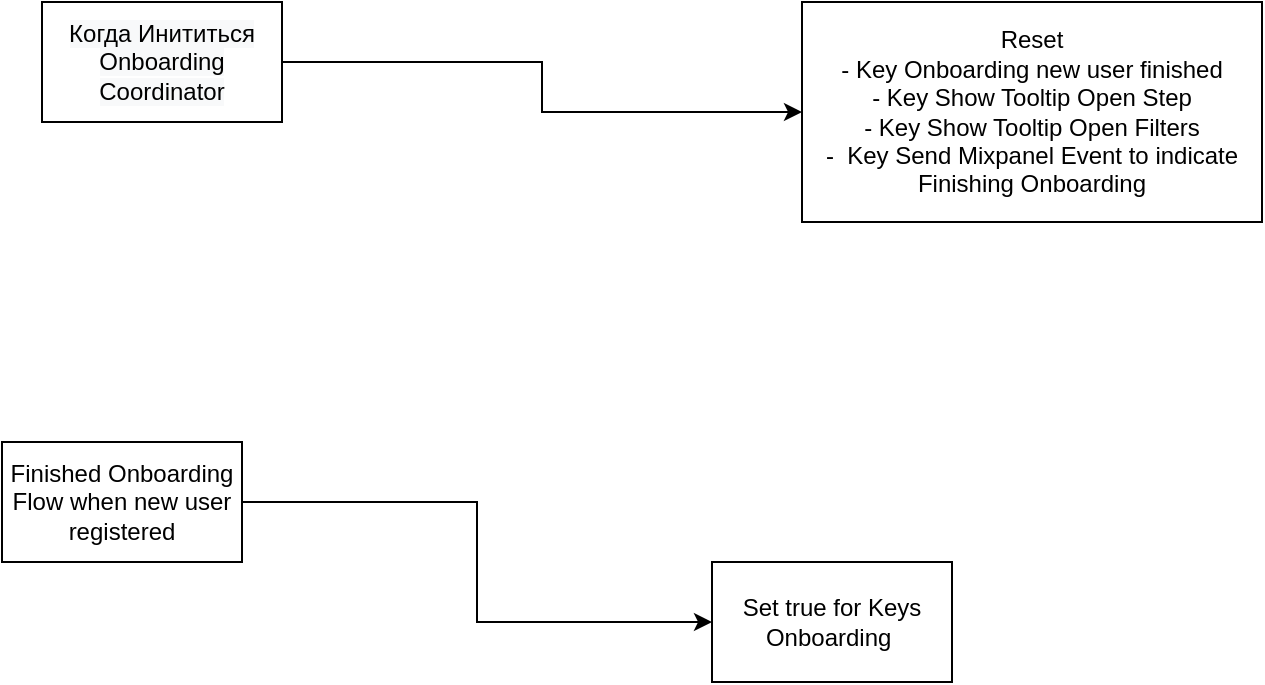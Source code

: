 <mxfile version="20.6.2" type="github">
  <diagram id="aHfyOlX7qRpwDukkHHWd" name="Страница 1">
    <mxGraphModel dx="1042" dy="649" grid="1" gridSize="10" guides="1" tooltips="1" connect="1" arrows="1" fold="1" page="1" pageScale="1" pageWidth="1169" pageHeight="1654" math="0" shadow="0">
      <root>
        <mxCell id="0" />
        <mxCell id="1" parent="0" />
        <mxCell id="Wxoq3U4mHdXHJYsRJKl2-4" value="Reset &lt;br&gt;- Key Onboarding new user finished&lt;br&gt;- Key Show Tooltip Open Step&lt;br&gt;- Key Show Tooltip Open Filters&lt;br&gt;-&amp;nbsp; Key Send Mixpanel Event to indicate Finishing Onboarding" style="rounded=0;whiteSpace=wrap;html=1;" vertex="1" parent="1">
          <mxGeometry x="510" y="60" width="230" height="110" as="geometry" />
        </mxCell>
        <mxCell id="Wxoq3U4mHdXHJYsRJKl2-6" value="" style="edgeStyle=orthogonalEdgeStyle;rounded=0;orthogonalLoop=1;jettySize=auto;html=1;entryX=0;entryY=0.5;entryDx=0;entryDy=0;" edge="1" parent="1" source="Wxoq3U4mHdXHJYsRJKl2-5" target="Wxoq3U4mHdXHJYsRJKl2-4">
          <mxGeometry relative="1" as="geometry">
            <mxPoint x="190" y="150" as="targetPoint" />
          </mxGeometry>
        </mxCell>
        <mxCell id="Wxoq3U4mHdXHJYsRJKl2-5" value="&lt;meta charset=&quot;utf-8&quot;&gt;&lt;span style=&quot;color: rgb(0, 0, 0); font-family: Helvetica; font-size: 12px; font-style: normal; font-variant-ligatures: normal; font-variant-caps: normal; font-weight: 400; letter-spacing: normal; orphans: 2; text-align: center; text-indent: 0px; text-transform: none; widows: 2; word-spacing: 0px; -webkit-text-stroke-width: 0px; background-color: rgb(248, 249, 250); text-decoration-thickness: initial; text-decoration-style: initial; text-decoration-color: initial; float: none; display: inline !important;&quot;&gt;Когда Инититься Onboarding Coordinator&lt;/span&gt;" style="rounded=0;whiteSpace=wrap;html=1;" vertex="1" parent="1">
          <mxGeometry x="130" y="60" width="120" height="60" as="geometry" />
        </mxCell>
        <mxCell id="Wxoq3U4mHdXHJYsRJKl2-7" value="Set true for Keys&lt;br&gt;Onboarding&amp;nbsp;" style="rounded=0;whiteSpace=wrap;html=1;" vertex="1" parent="1">
          <mxGeometry x="465" y="340" width="120" height="60" as="geometry" />
        </mxCell>
        <mxCell id="Wxoq3U4mHdXHJYsRJKl2-9" style="edgeStyle=orthogonalEdgeStyle;rounded=0;orthogonalLoop=1;jettySize=auto;html=1;" edge="1" parent="1" source="Wxoq3U4mHdXHJYsRJKl2-8" target="Wxoq3U4mHdXHJYsRJKl2-7">
          <mxGeometry relative="1" as="geometry" />
        </mxCell>
        <mxCell id="Wxoq3U4mHdXHJYsRJKl2-8" value="Finished Onboarding Flow when new user registered" style="rounded=0;whiteSpace=wrap;html=1;" vertex="1" parent="1">
          <mxGeometry x="110" y="280" width="120" height="60" as="geometry" />
        </mxCell>
      </root>
    </mxGraphModel>
  </diagram>
</mxfile>
